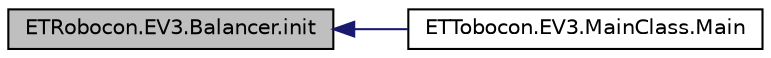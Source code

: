 digraph "ETRobocon.EV3.Balancer.init"
{
  edge [fontname="Helvetica",fontsize="10",labelfontname="Helvetica",labelfontsize="10"];
  node [fontname="Helvetica",fontsize="10",shape=record];
  rankdir="LR";
  Node1 [label="ETRobocon.EV3.Balancer.init",height=0.2,width=0.4,color="black", fillcolor="grey75", style="filled", fontcolor="black"];
  Node1 -> Node2 [dir="back",color="midnightblue",fontsize="10",style="solid",fontname="Helvetica"];
  Node2 [label="ETTobocon.EV3.MainClass.Main",height=0.2,width=0.4,color="black", fillcolor="white", style="filled",URL="$class_e_t_tobocon_1_1_e_v3_1_1_main_class.html#ab78fd6d9e003ec56bbe3d8dfabcce182"];
}
